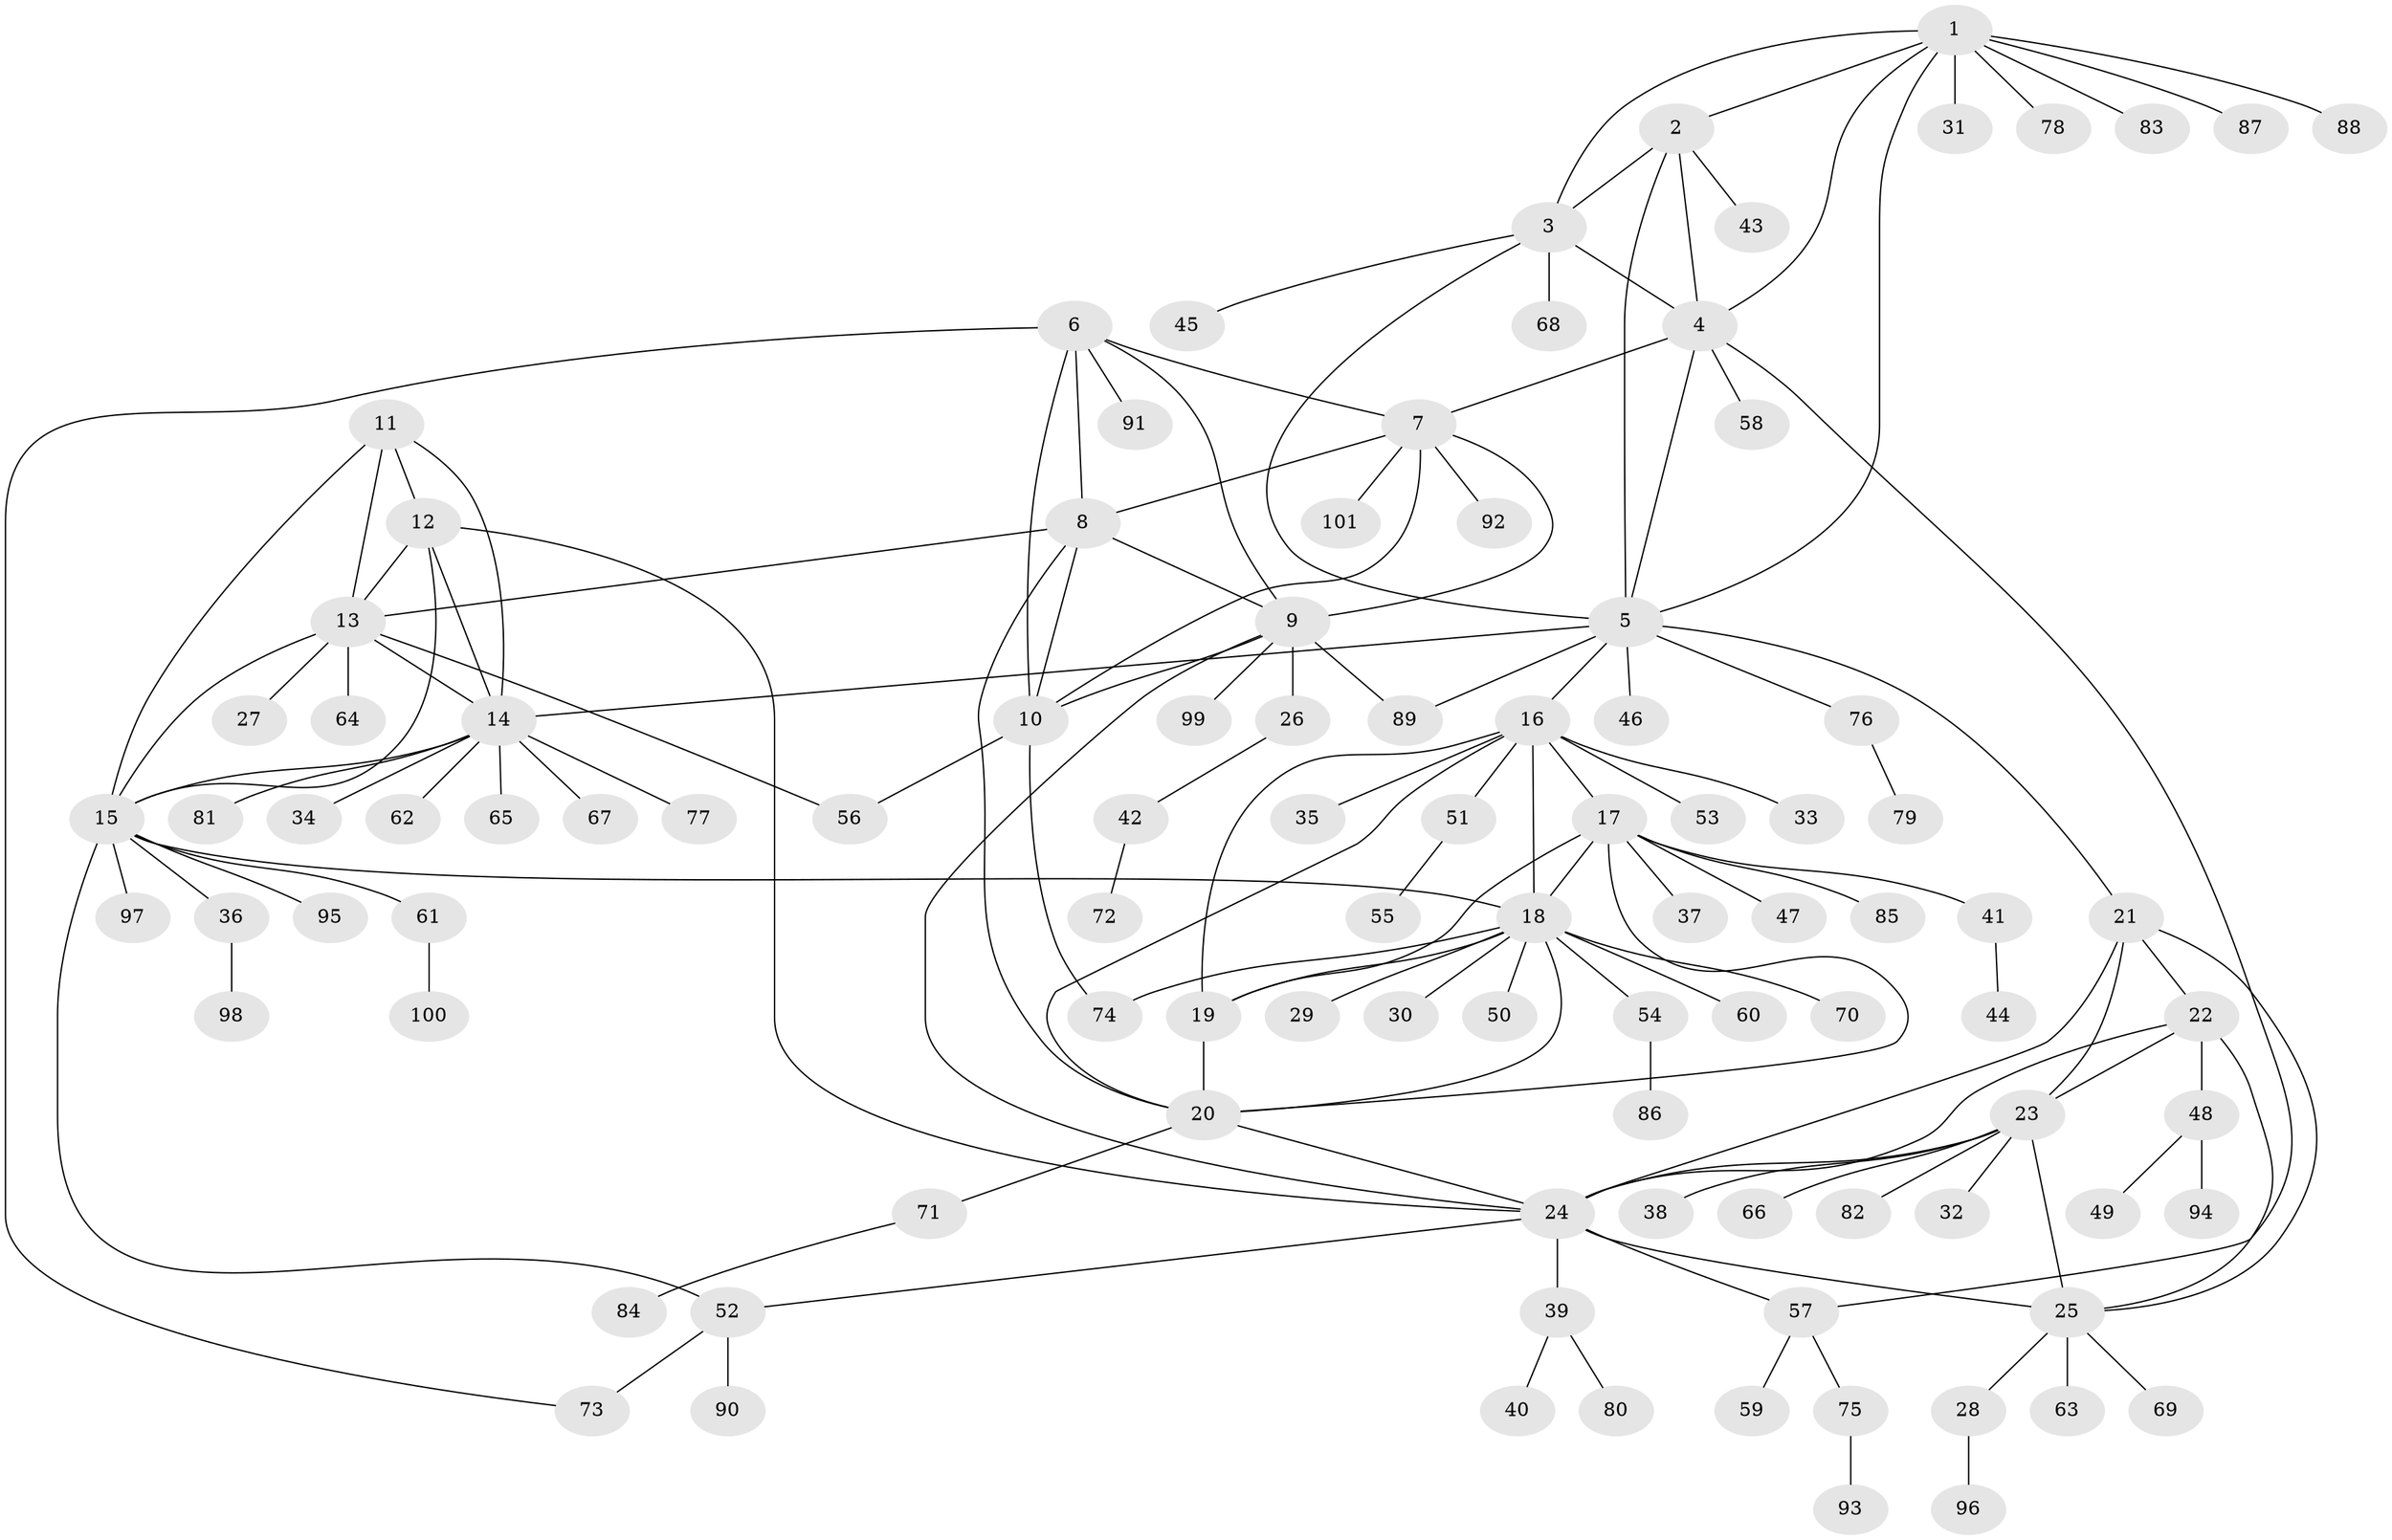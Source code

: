 // Generated by graph-tools (version 1.1) at 2025/50/03/09/25 03:50:29]
// undirected, 101 vertices, 142 edges
graph export_dot {
graph [start="1"]
  node [color=gray90,style=filled];
  1;
  2;
  3;
  4;
  5;
  6;
  7;
  8;
  9;
  10;
  11;
  12;
  13;
  14;
  15;
  16;
  17;
  18;
  19;
  20;
  21;
  22;
  23;
  24;
  25;
  26;
  27;
  28;
  29;
  30;
  31;
  32;
  33;
  34;
  35;
  36;
  37;
  38;
  39;
  40;
  41;
  42;
  43;
  44;
  45;
  46;
  47;
  48;
  49;
  50;
  51;
  52;
  53;
  54;
  55;
  56;
  57;
  58;
  59;
  60;
  61;
  62;
  63;
  64;
  65;
  66;
  67;
  68;
  69;
  70;
  71;
  72;
  73;
  74;
  75;
  76;
  77;
  78;
  79;
  80;
  81;
  82;
  83;
  84;
  85;
  86;
  87;
  88;
  89;
  90;
  91;
  92;
  93;
  94;
  95;
  96;
  97;
  98;
  99;
  100;
  101;
  1 -- 2;
  1 -- 3;
  1 -- 4;
  1 -- 5;
  1 -- 31;
  1 -- 78;
  1 -- 83;
  1 -- 87;
  1 -- 88;
  2 -- 3;
  2 -- 4;
  2 -- 5;
  2 -- 43;
  3 -- 4;
  3 -- 5;
  3 -- 45;
  3 -- 68;
  4 -- 5;
  4 -- 7;
  4 -- 57;
  4 -- 58;
  5 -- 14;
  5 -- 16;
  5 -- 21;
  5 -- 46;
  5 -- 76;
  5 -- 89;
  6 -- 7;
  6 -- 8;
  6 -- 9;
  6 -- 10;
  6 -- 73;
  6 -- 91;
  7 -- 8;
  7 -- 9;
  7 -- 10;
  7 -- 92;
  7 -- 101;
  8 -- 9;
  8 -- 10;
  8 -- 13;
  8 -- 20;
  9 -- 10;
  9 -- 24;
  9 -- 26;
  9 -- 89;
  9 -- 99;
  10 -- 56;
  10 -- 74;
  11 -- 12;
  11 -- 13;
  11 -- 14;
  11 -- 15;
  12 -- 13;
  12 -- 14;
  12 -- 15;
  12 -- 24;
  13 -- 14;
  13 -- 15;
  13 -- 27;
  13 -- 56;
  13 -- 64;
  14 -- 15;
  14 -- 34;
  14 -- 62;
  14 -- 65;
  14 -- 67;
  14 -- 77;
  14 -- 81;
  15 -- 18;
  15 -- 36;
  15 -- 52;
  15 -- 61;
  15 -- 95;
  15 -- 97;
  16 -- 17;
  16 -- 18;
  16 -- 19;
  16 -- 20;
  16 -- 33;
  16 -- 35;
  16 -- 51;
  16 -- 53;
  17 -- 18;
  17 -- 19;
  17 -- 20;
  17 -- 37;
  17 -- 41;
  17 -- 47;
  17 -- 85;
  18 -- 19;
  18 -- 20;
  18 -- 29;
  18 -- 30;
  18 -- 50;
  18 -- 54;
  18 -- 60;
  18 -- 70;
  18 -- 74;
  19 -- 20;
  20 -- 24;
  20 -- 71;
  21 -- 22;
  21 -- 23;
  21 -- 24;
  21 -- 25;
  22 -- 23;
  22 -- 24;
  22 -- 25;
  22 -- 48;
  23 -- 24;
  23 -- 25;
  23 -- 32;
  23 -- 38;
  23 -- 66;
  23 -- 82;
  24 -- 25;
  24 -- 39;
  24 -- 52;
  24 -- 57;
  25 -- 28;
  25 -- 63;
  25 -- 69;
  26 -- 42;
  28 -- 96;
  36 -- 98;
  39 -- 40;
  39 -- 80;
  41 -- 44;
  42 -- 72;
  48 -- 49;
  48 -- 94;
  51 -- 55;
  52 -- 73;
  52 -- 90;
  54 -- 86;
  57 -- 59;
  57 -- 75;
  61 -- 100;
  71 -- 84;
  75 -- 93;
  76 -- 79;
}
